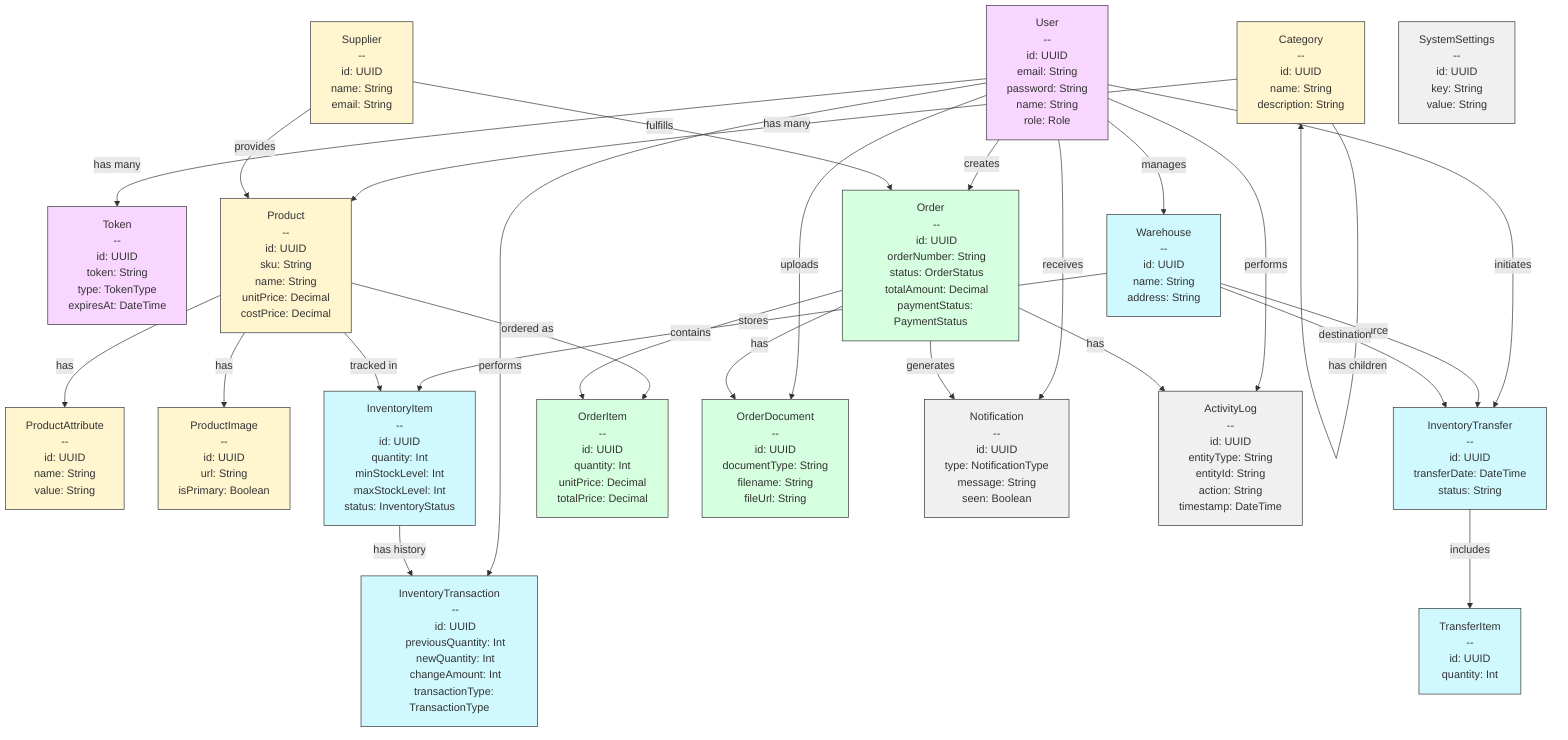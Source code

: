 graph TD
    %% Define all entities with their key attributes
    User["User
    --
    id: UUID
    email: String
    password: String
    name: String
    role: Role"]

    Token["Token
    --
    id: UUID
    token: String
    type: TokenType
    expiresAt: DateTime"]

    Category["Category
    --
    id: UUID
    name: String
    description: String"]

    Warehouse["Warehouse
    --
    id: UUID
    name: String
    address: String"]

    Supplier["Supplier
    --
    id: UUID
    name: String
    email: String"]

    Product["Product
    --
    id: UUID
    sku: String
    name: String
    unitPrice: Decimal
    costPrice: Decimal"]

    ProductAttribute["ProductAttribute
    --
    id: UUID
    name: String
    value: String"]

    ProductImage["ProductImage
    --
    id: UUID
    url: String
    isPrimary: Boolean"]

    InventoryItem["InventoryItem
    --
    id: UUID
    quantity: Int
    minStockLevel: Int
    maxStockLevel: Int
    status: InventoryStatus"]

    InventoryTransaction["InventoryTransaction
    --
    id: UUID
    previousQuantity: Int
    newQuantity: Int
    changeAmount: Int
    transactionType: TransactionType"]

    InventoryTransfer["InventoryTransfer
    --
    id: UUID
    transferDate: DateTime
    status: String"]

    TransferItem["TransferItem
    --
    id: UUID
    quantity: Int"]

    Order["Order
    --
    id: UUID
    orderNumber: String
    status: OrderStatus
    totalAmount: Decimal
    paymentStatus: PaymentStatus"]

    OrderItem["OrderItem
    --
    id: UUID
    quantity: Int
    unitPrice: Decimal
    totalPrice: Decimal"]

    OrderDocument["OrderDocument
    --
    id: UUID
    documentType: String
    filename: String
    fileUrl: String"]

    Notification["Notification
    --
    id: UUID
    type: NotificationType
    message: String
    seen: Boolean"]

    ActivityLog["ActivityLog
    --
    id: UUID
    entityType: String
    entityId: String
    action: String
    timestamp: DateTime"]

    SystemSettings["SystemSettings
    --
    id: UUID
    key: String
    value: String"]

    %% Define relationships
    User -- "has many" --> Token
    User -- "manages" --> Warehouse
    User -- "creates" --> Order
    User -- "receives" --> Notification
    User -- "performs" --> ActivityLog
    User -- "uploads" --> OrderDocument
    User -- "performs" --> InventoryTransaction
    User -- "initiates" --> InventoryTransfer

    Category -- "has children" --> Category
    Category -- "has many" --> Product

    Warehouse -- "stores" --> InventoryItem
    Warehouse -- "source" --> InventoryTransfer
    Warehouse -- "destination" --> InventoryTransfer

    Supplier -- "provides" --> Product
    Supplier -- "fulfills" --> Order

    Product -- "has" --> ProductAttribute
    Product -- "has" --> ProductImage
    Product -- "tracked in" --> InventoryItem
    Product -- "ordered as" --> OrderItem

    InventoryItem -- "has history" --> InventoryTransaction
    
    InventoryTransfer -- "includes" --> TransferItem

    Order -- "contains" --> OrderItem
    Order -- "has" --> OrderDocument
    Order -- "generates" --> Notification
    Order -- "has" --> ActivityLog

    %% Define colors for better visualization
    classDef user fill:#f9d6ff,stroke:#333
    classDef inventory fill:#d0f9ff,stroke:#333
    classDef order fill:#d6ffdf,stroke:#333
    classDef product fill:#fff6d0,stroke:#333
    classDef system fill:#f0f0f0,stroke:#333

    %% Apply classes
    class User,Token user
    class Warehouse,InventoryItem,InventoryTransaction,InventoryTransfer,TransferItem inventory
    class Order,OrderItem,OrderDocument order
    class Product,ProductAttribute,ProductImage,Category,Supplier product
    class Notification,ActivityLog,SystemSettings system